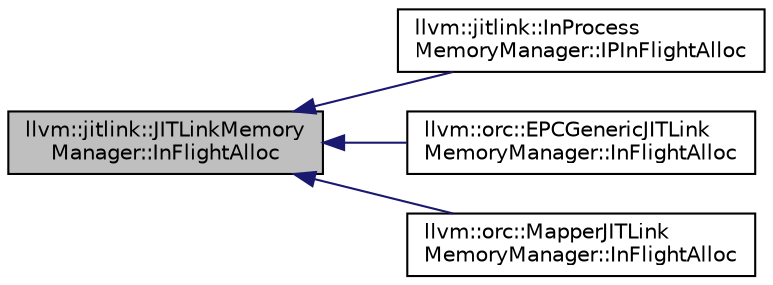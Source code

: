 digraph "llvm::jitlink::JITLinkMemoryManager::InFlightAlloc"
{
 // LATEX_PDF_SIZE
  bgcolor="transparent";
  edge [fontname="Helvetica",fontsize="10",labelfontname="Helvetica",labelfontsize="10"];
  node [fontname="Helvetica",fontsize="10",shape=record];
  rankdir="LR";
  Node1 [label="llvm::jitlink::JITLinkMemory\lManager::InFlightAlloc",height=0.2,width=0.4,color="black", fillcolor="grey75", style="filled", fontcolor="black",tooltip="Represents an allocation which has not been finalized yet."];
  Node1 -> Node2 [dir="back",color="midnightblue",fontsize="10",style="solid",fontname="Helvetica"];
  Node2 [label="llvm::jitlink::InProcess\lMemoryManager::IPInFlightAlloc",height=0.2,width=0.4,color="black",URL="$classllvm_1_1jitlink_1_1InProcessMemoryManager_1_1IPInFlightAlloc.html",tooltip=" "];
  Node1 -> Node3 [dir="back",color="midnightblue",fontsize="10",style="solid",fontname="Helvetica"];
  Node3 [label="llvm::orc::EPCGenericJITLink\lMemoryManager::InFlightAlloc",height=0.2,width=0.4,color="black",URL="$classllvm_1_1orc_1_1EPCGenericJITLinkMemoryManager_1_1InFlightAlloc.html",tooltip=" "];
  Node1 -> Node4 [dir="back",color="midnightblue",fontsize="10",style="solid",fontname="Helvetica"];
  Node4 [label="llvm::orc::MapperJITLink\lMemoryManager::InFlightAlloc",height=0.2,width=0.4,color="black",URL="$classllvm_1_1orc_1_1MapperJITLinkMemoryManager_1_1InFlightAlloc.html",tooltip=" "];
}
